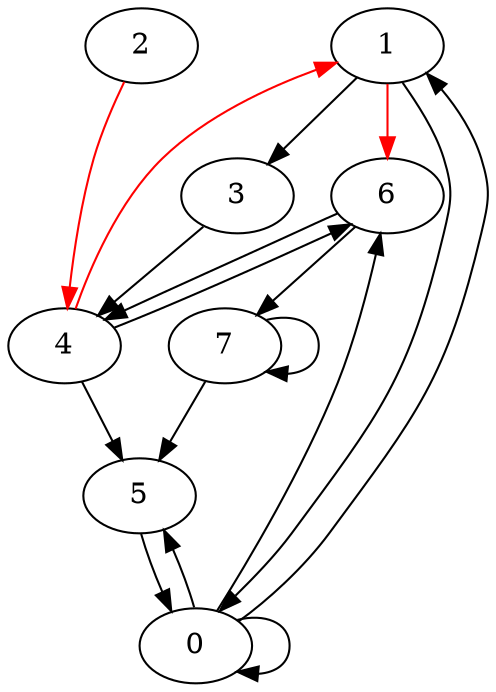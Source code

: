 digraph G {
1 -> 6 [weight = 1.0] [color = "red"];
6 -> 7 [weight = 0.36];
7 -> 5 [weight = 0.64];
0 -> 0 [weight = 0.95];
4 -> 6 [weight = 0.56];
5 -> 0 [weight = 0.14];
4 -> 1 [weight = 0.85] [color = "red"];
3 -> 4 [weight = 0.010000000000000009];
0 -> 5 [weight = 0.22999999999999998];
7 -> 7 [weight = 1.0];
4 -> 5 [weight = 0.26];
1 -> 3 [weight = 0.020000000000000018];
0 -> 1 [weight = 0.42000000000000004];
0 -> 6 [weight = 0.12];
6 -> 4 [weight = 0.8];
1 -> 0 [weight = 0.99];
2 -> 4 [weight = 0.54] [color = "red"];
}
